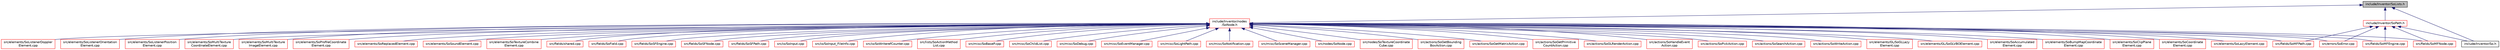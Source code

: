 digraph "include/Inventor/SoLists.h"
{
 // LATEX_PDF_SIZE
  edge [fontname="Helvetica",fontsize="10",labelfontname="Helvetica",labelfontsize="10"];
  node [fontname="Helvetica",fontsize="10",shape=record];
  Node1 [label="include/Inventor/SoLists.h",height=0.2,width=0.4,color="black", fillcolor="grey75", style="filled", fontcolor="black",tooltip=" "];
  Node1 -> Node2 [dir="back",color="midnightblue",fontsize="10",style="solid",fontname="Helvetica"];
  Node2 [label="include/Inventor/nodes\l/SoNode.h",height=0.2,width=0.4,color="red", fillcolor="white", style="filled",URL="$SoNode_8h.html",tooltip=" "];
  Node2 -> Node3 [dir="back",color="midnightblue",fontsize="10",style="solid",fontname="Helvetica"];
  Node3 [label="src/actions/SoGetBounding\lBoxAction.cpp",height=0.2,width=0.4,color="red", fillcolor="white", style="filled",URL="$SoGetBoundingBoxAction_8cpp.html",tooltip=" "];
  Node2 -> Node5 [dir="back",color="midnightblue",fontsize="10",style="solid",fontname="Helvetica"];
  Node5 [label="src/actions/SoGetMatrixAction.cpp",height=0.2,width=0.4,color="red", fillcolor="white", style="filled",URL="$SoGetMatrixAction_8cpp.html",tooltip=" "];
  Node2 -> Node6 [dir="back",color="midnightblue",fontsize="10",style="solid",fontname="Helvetica"];
  Node6 [label="src/actions/SoGetPrimitive\lCountAction.cpp",height=0.2,width=0.4,color="red", fillcolor="white", style="filled",URL="$SoGetPrimitiveCountAction_8cpp.html",tooltip=" "];
  Node2 -> Node7 [dir="back",color="midnightblue",fontsize="10",style="solid",fontname="Helvetica"];
  Node7 [label="src/actions/SoGLRenderAction.cpp",height=0.2,width=0.4,color="red", fillcolor="white", style="filled",URL="$SoGLRenderAction_8cpp.html",tooltip=" "];
  Node2 -> Node8 [dir="back",color="midnightblue",fontsize="10",style="solid",fontname="Helvetica"];
  Node8 [label="src/actions/SoHandleEvent\lAction.cpp",height=0.2,width=0.4,color="red", fillcolor="white", style="filled",URL="$SoHandleEventAction_8cpp.html",tooltip=" "];
  Node2 -> Node9 [dir="back",color="midnightblue",fontsize="10",style="solid",fontname="Helvetica"];
  Node9 [label="src/actions/SoPickAction.cpp",height=0.2,width=0.4,color="red", fillcolor="white", style="filled",URL="$SoPickAction_8cpp.html",tooltip=" "];
  Node2 -> Node10 [dir="back",color="midnightblue",fontsize="10",style="solid",fontname="Helvetica"];
  Node10 [label="src/actions/SoSearchAction.cpp",height=0.2,width=0.4,color="red", fillcolor="white", style="filled",URL="$SoSearchAction_8cpp.html",tooltip=" "];
  Node2 -> Node11 [dir="back",color="midnightblue",fontsize="10",style="solid",fontname="Helvetica"];
  Node11 [label="src/actions/SoWriteAction.cpp",height=0.2,width=0.4,color="red", fillcolor="white", style="filled",URL="$SoWriteAction_8cpp.html",tooltip=" "];
  Node2 -> Node12 [dir="back",color="midnightblue",fontsize="10",style="solid",fontname="Helvetica"];
  Node12 [label="src/elements/GL/SoGLLazy\lElement.cpp",height=0.2,width=0.4,color="red", fillcolor="white", style="filled",URL="$SoGLLazyElement_8cpp.html",tooltip=" "];
  Node2 -> Node14 [dir="back",color="midnightblue",fontsize="10",style="solid",fontname="Helvetica"];
  Node14 [label="src/elements/GL/SoGLVBOElement.cpp",height=0.2,width=0.4,color="red", fillcolor="white", style="filled",URL="$SoGLVBOElement_8cpp.html",tooltip=" "];
  Node2 -> Node15 [dir="back",color="midnightblue",fontsize="10",style="solid",fontname="Helvetica"];
  Node15 [label="src/elements/SoAccumulated\lElement.cpp",height=0.2,width=0.4,color="red", fillcolor="white", style="filled",URL="$SoAccumulatedElement_8cpp.html",tooltip=" "];
  Node2 -> Node17 [dir="back",color="midnightblue",fontsize="10",style="solid",fontname="Helvetica"];
  Node17 [label="src/elements/SoBumpMapCoordinate\lElement.cpp",height=0.2,width=0.4,color="red", fillcolor="white", style="filled",URL="$SoBumpMapCoordinateElement_8cpp.html",tooltip=" "];
  Node2 -> Node18 [dir="back",color="midnightblue",fontsize="10",style="solid",fontname="Helvetica"];
  Node18 [label="src/elements/SoClipPlane\lElement.cpp",height=0.2,width=0.4,color="red", fillcolor="white", style="filled",URL="$SoClipPlaneElement_8cpp.html",tooltip=" "];
  Node2 -> Node19 [dir="back",color="midnightblue",fontsize="10",style="solid",fontname="Helvetica"];
  Node19 [label="src/elements/SoCoordinate\lElement.cpp",height=0.2,width=0.4,color="red", fillcolor="white", style="filled",URL="$SoCoordinateElement_8cpp.html",tooltip=" "];
  Node2 -> Node20 [dir="back",color="midnightblue",fontsize="10",style="solid",fontname="Helvetica"];
  Node20 [label="src/elements/SoLazyElement.cpp",height=0.2,width=0.4,color="red", fillcolor="white", style="filled",URL="$SoLazyElement_8cpp.html",tooltip=" "];
  Node2 -> Node21 [dir="back",color="midnightblue",fontsize="10",style="solid",fontname="Helvetica"];
  Node21 [label="src/elements/SoListenerDoppler\lElement.cpp",height=0.2,width=0.4,color="red", fillcolor="white", style="filled",URL="$SoListenerDopplerElement_8cpp.html",tooltip=" "];
  Node2 -> Node22 [dir="back",color="midnightblue",fontsize="10",style="solid",fontname="Helvetica"];
  Node22 [label="src/elements/SoListenerOrientation\lElement.cpp",height=0.2,width=0.4,color="red", fillcolor="white", style="filled",URL="$SoListenerOrientationElement_8cpp.html",tooltip=" "];
  Node2 -> Node23 [dir="back",color="midnightblue",fontsize="10",style="solid",fontname="Helvetica"];
  Node23 [label="src/elements/SoListenerPosition\lElement.cpp",height=0.2,width=0.4,color="red", fillcolor="white", style="filled",URL="$SoListenerPositionElement_8cpp.html",tooltip=" "];
  Node2 -> Node24 [dir="back",color="midnightblue",fontsize="10",style="solid",fontname="Helvetica"];
  Node24 [label="src/elements/SoMultiTexture\lCoordinateElement.cpp",height=0.2,width=0.4,color="red", fillcolor="white", style="filled",URL="$SoMultiTextureCoordinateElement_8cpp.html",tooltip=" "];
  Node2 -> Node25 [dir="back",color="midnightblue",fontsize="10",style="solid",fontname="Helvetica"];
  Node25 [label="src/elements/SoMultiTexture\lImageElement.cpp",height=0.2,width=0.4,color="red", fillcolor="white", style="filled",URL="$SoMultiTextureImageElement_8cpp.html",tooltip=" "];
  Node2 -> Node26 [dir="back",color="midnightblue",fontsize="10",style="solid",fontname="Helvetica"];
  Node26 [label="src/elements/SoProfileCoordinate\lElement.cpp",height=0.2,width=0.4,color="red", fillcolor="white", style="filled",URL="$SoProfileCoordinateElement_8cpp.html",tooltip=" "];
  Node2 -> Node27 [dir="back",color="midnightblue",fontsize="10",style="solid",fontname="Helvetica"];
  Node27 [label="src/elements/SoReplacedElement.cpp",height=0.2,width=0.4,color="red", fillcolor="white", style="filled",URL="$SoReplacedElement_8cpp.html",tooltip=" "];
  Node2 -> Node28 [dir="back",color="midnightblue",fontsize="10",style="solid",fontname="Helvetica"];
  Node28 [label="src/elements/SoSoundElement.cpp",height=0.2,width=0.4,color="red", fillcolor="white", style="filled",URL="$SoSoundElement_8cpp.html",tooltip=" "];
  Node2 -> Node29 [dir="back",color="midnightblue",fontsize="10",style="solid",fontname="Helvetica"];
  Node29 [label="src/elements/SoTextureCombine\lElement.cpp",height=0.2,width=0.4,color="red", fillcolor="white", style="filled",URL="$SoTextureCombineElement_8cpp.html",tooltip=" "];
  Node2 -> Node30 [dir="back",color="midnightblue",fontsize="10",style="solid",fontname="Helvetica"];
  Node30 [label="src/errors/SoError.cpp",height=0.2,width=0.4,color="red", fillcolor="white", style="filled",URL="$SoError_8cpp.html",tooltip=" "];
  Node2 -> Node32 [dir="back",color="midnightblue",fontsize="10",style="solid",fontname="Helvetica"];
  Node32 [label="src/fields/shared.cpp",height=0.2,width=0.4,color="red", fillcolor="white", style="filled",URL="$shared_8cpp.html",tooltip=" "];
  Node2 -> Node34 [dir="back",color="midnightblue",fontsize="10",style="solid",fontname="Helvetica"];
  Node34 [label="src/fields/SoField.cpp",height=0.2,width=0.4,color="red", fillcolor="white", style="filled",URL="$SoField_8cpp.html",tooltip=" "];
  Node2 -> Node35 [dir="back",color="midnightblue",fontsize="10",style="solid",fontname="Helvetica"];
  Node35 [label="src/fields/SoMFEngine.cpp",height=0.2,width=0.4,color="red", fillcolor="white", style="filled",URL="$SoMFEngine_8cpp.html",tooltip=" "];
  Node2 -> Node36 [dir="back",color="midnightblue",fontsize="10",style="solid",fontname="Helvetica"];
  Node36 [label="src/fields/SoMFNode.cpp",height=0.2,width=0.4,color="red", fillcolor="white", style="filled",URL="$SoMFNode_8cpp.html",tooltip=" "];
  Node2 -> Node37 [dir="back",color="midnightblue",fontsize="10",style="solid",fontname="Helvetica"];
  Node37 [label="src/fields/SoMFPath.cpp",height=0.2,width=0.4,color="red", fillcolor="white", style="filled",URL="$SoMFPath_8cpp.html",tooltip=" "];
  Node2 -> Node38 [dir="back",color="midnightblue",fontsize="10",style="solid",fontname="Helvetica"];
  Node38 [label="src/fields/SoSFEngine.cpp",height=0.2,width=0.4,color="red", fillcolor="white", style="filled",URL="$SoSFEngine_8cpp.html",tooltip=" "];
  Node2 -> Node39 [dir="back",color="midnightblue",fontsize="10",style="solid",fontname="Helvetica"];
  Node39 [label="src/fields/SoSFNode.cpp",height=0.2,width=0.4,color="red", fillcolor="white", style="filled",URL="$SoSFNode_8cpp.html",tooltip=" "];
  Node2 -> Node40 [dir="back",color="midnightblue",fontsize="10",style="solid",fontname="Helvetica"];
  Node40 [label="src/fields/SoSFPath.cpp",height=0.2,width=0.4,color="red", fillcolor="white", style="filled",URL="$SoSFPath_8cpp.html",tooltip=" "];
  Node2 -> Node41 [dir="back",color="midnightblue",fontsize="10",style="solid",fontname="Helvetica"];
  Node41 [label="src/io/SoInput.cpp",height=0.2,width=0.4,color="red", fillcolor="white", style="filled",URL="$SoInput_8cpp.html",tooltip=" "];
  Node2 -> Node43 [dir="back",color="midnightblue",fontsize="10",style="solid",fontname="Helvetica"];
  Node43 [label="src/io/SoInput_FileInfo.cpp",height=0.2,width=0.4,color="red", fillcolor="white", style="filled",URL="$SoInput__FileInfo_8cpp.html",tooltip=" "];
  Node2 -> Node44 [dir="back",color="midnightblue",fontsize="10",style="solid",fontname="Helvetica"];
  Node44 [label="src/io/SoWriterefCounter.cpp",height=0.2,width=0.4,color="red", fillcolor="white", style="filled",URL="$SoWriterefCounter_8cpp.html",tooltip=" "];
  Node2 -> Node45 [dir="back",color="midnightblue",fontsize="10",style="solid",fontname="Helvetica"];
  Node45 [label="src/lists/SoActionMethod\lList.cpp",height=0.2,width=0.4,color="red", fillcolor="white", style="filled",URL="$SoActionMethodList_8cpp.html",tooltip=" "];
  Node2 -> Node47 [dir="back",color="midnightblue",fontsize="10",style="solid",fontname="Helvetica"];
  Node47 [label="src/misc/SoBaseP.cpp",height=0.2,width=0.4,color="red", fillcolor="white", style="filled",URL="$SoBaseP_8cpp.html",tooltip=" "];
  Node2 -> Node49 [dir="back",color="midnightblue",fontsize="10",style="solid",fontname="Helvetica"];
  Node49 [label="src/misc/SoChildList.cpp",height=0.2,width=0.4,color="red", fillcolor="white", style="filled",URL="$SoChildList_8cpp.html",tooltip=" "];
  Node2 -> Node50 [dir="back",color="midnightblue",fontsize="10",style="solid",fontname="Helvetica"];
  Node50 [label="src/misc/SoDebug.cpp",height=0.2,width=0.4,color="red", fillcolor="white", style="filled",URL="$SoDebug_8cpp.html",tooltip=" "];
  Node2 -> Node51 [dir="back",color="midnightblue",fontsize="10",style="solid",fontname="Helvetica"];
  Node51 [label="src/misc/SoEventManager.cpp",height=0.2,width=0.4,color="red", fillcolor="white", style="filled",URL="$SoEventManager_8cpp.html",tooltip=" "];
  Node2 -> Node52 [dir="back",color="midnightblue",fontsize="10",style="solid",fontname="Helvetica"];
  Node52 [label="src/misc/SoLightPath.cpp",height=0.2,width=0.4,color="red", fillcolor="white", style="filled",URL="$SoLightPath_8cpp.html",tooltip=" "];
  Node2 -> Node53 [dir="back",color="midnightblue",fontsize="10",style="solid",fontname="Helvetica"];
  Node53 [label="src/misc/SoNotification.cpp",height=0.2,width=0.4,color="red", fillcolor="white", style="filled",URL="$SoNotification_8cpp.html",tooltip=" "];
  Node2 -> Node54 [dir="back",color="midnightblue",fontsize="10",style="solid",fontname="Helvetica"];
  Node54 [label="src/misc/SoSceneManager.cpp",height=0.2,width=0.4,color="red", fillcolor="white", style="filled",URL="$SoSceneManager_8cpp.html",tooltip=" "];
  Node2 -> Node55 [dir="back",color="midnightblue",fontsize="10",style="solid",fontname="Helvetica"];
  Node55 [label="src/nodes/SoNode.cpp",height=0.2,width=0.4,color="red", fillcolor="white", style="filled",URL="$SoNode_8cpp.html",tooltip=" "];
  Node2 -> Node57 [dir="back",color="midnightblue",fontsize="10",style="solid",fontname="Helvetica"];
  Node57 [label="src/nodes/SoTextureCoordinate\lCube.cpp",height=0.2,width=0.4,color="red", fillcolor="white", style="filled",URL="$SoTextureCoordinateCube_8cpp.html",tooltip=" "];
  Node1 -> Node144 [dir="back",color="midnightblue",fontsize="10",style="solid",fontname="Helvetica"];
  Node144 [label="include/Inventor/So.h",height=0.2,width=0.4,color="black", fillcolor="white", style="filled",URL="$So_8h.html",tooltip=" "];
  Node1 -> Node581 [dir="back",color="midnightblue",fontsize="10",style="solid",fontname="Helvetica"];
  Node581 [label="include/Inventor/SoPath.h",height=0.2,width=0.4,color="red", fillcolor="white", style="filled",URL="$SoPath_8h.html",tooltip=" "];
  Node581 -> Node30 [dir="back",color="midnightblue",fontsize="10",style="solid",fontname="Helvetica"];
  Node581 -> Node35 [dir="back",color="midnightblue",fontsize="10",style="solid",fontname="Helvetica"];
  Node581 -> Node36 [dir="back",color="midnightblue",fontsize="10",style="solid",fontname="Helvetica"];
  Node581 -> Node37 [dir="back",color="midnightblue",fontsize="10",style="solid",fontname="Helvetica"];
  Node581 -> Node144 [dir="back",color="midnightblue",fontsize="10",style="solid",fontname="Helvetica"];
}
